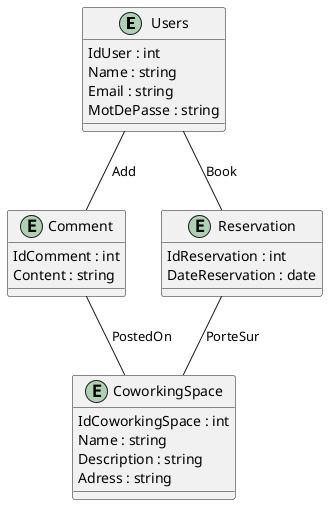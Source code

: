 @startuml

entity Users {
  IdUser : int
  Name : string
  Email : string
  MotDePasse : string
}

entity CoworkingSpace {
  IdCoworkingSpace : int
  Name : string
  Description : string
  Adress : string
}

entity Comment {
  IdComment : int
  Content : string
}

entity Reservation {
  IdReservation : int
  DateReservation : date
}

Users -- Comment : Add
Users -- Reservation : Book
Comment -- CoworkingSpace : PostedOn
Reservation -- CoworkingSpace : PorteSur

@enduml

